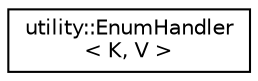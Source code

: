 digraph "Graphical Class Hierarchy"
{
 // INTERACTIVE_SVG=YES
 // LATEX_PDF_SIZE
  edge [fontname="Helvetica",fontsize="10",labelfontname="Helvetica",labelfontsize="10"];
  node [fontname="Helvetica",fontsize="10",shape=record];
  rankdir="LR";
  Node0 [label="utility::EnumHandler\l\< K, V \>",height=0.2,width=0.4,color="black", fillcolor="white", style="filled",URL="$d4/d3b/classutility_1_1EnumHandler.html",tooltip="Maps enums."];
}
